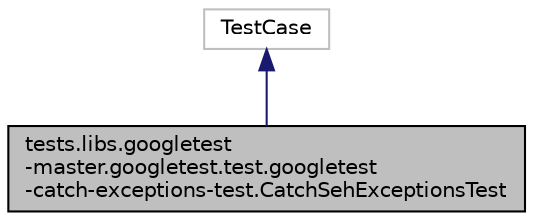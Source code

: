 digraph "tests.libs.googletest-master.googletest.test.googletest-catch-exceptions-test.CatchSehExceptionsTest"
{
  edge [fontname="Helvetica",fontsize="10",labelfontname="Helvetica",labelfontsize="10"];
  node [fontname="Helvetica",fontsize="10",shape=record];
  Node2 [label="tests.libs.googletest\l-master.googletest.test.googletest\l-catch-exceptions-test.CatchSehExceptionsTest",height=0.2,width=0.4,color="black", fillcolor="grey75", style="filled", fontcolor="black"];
  Node3 -> Node2 [dir="back",color="midnightblue",fontsize="10",style="solid"];
  Node3 [label="TestCase",height=0.2,width=0.4,color="grey75", fillcolor="white", style="filled"];
}
